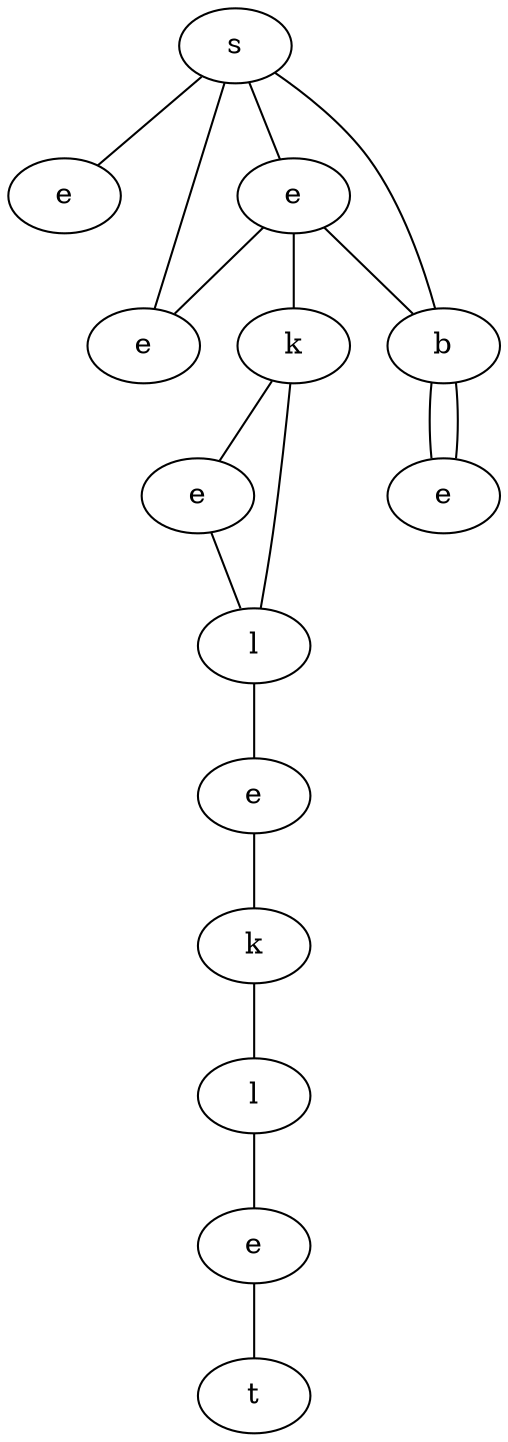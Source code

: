 graph {
cOwR[label="s"]
PwTB[label="e"]
gNer[label="e"]
MBpb[label="e"]
OZpx[label="b"]
MpVd[label="k"]
KtcT[label="e"]
qTWQ[label="e"]
xQse[label="l"]
riaR[label="e"]
ijYW[label="k"]
jsTg[label="l"]
EhXl[label="e"]
LIVA[label="t"]
cOwR -- PwTB
cOwR -- gNer
cOwR -- MBpb
cOwR -- OZpx
gNer -- MpVd
gNer -- MBpb
gNer -- OZpx
OZpx -- KtcT
MpVd -- qTWQ
MpVd -- xQse
OZpx -- KtcT
qTWQ -- xQse
xQse -- riaR
riaR -- ijYW
ijYW -- jsTg
jsTg -- EhXl
EhXl -- LIVA
}